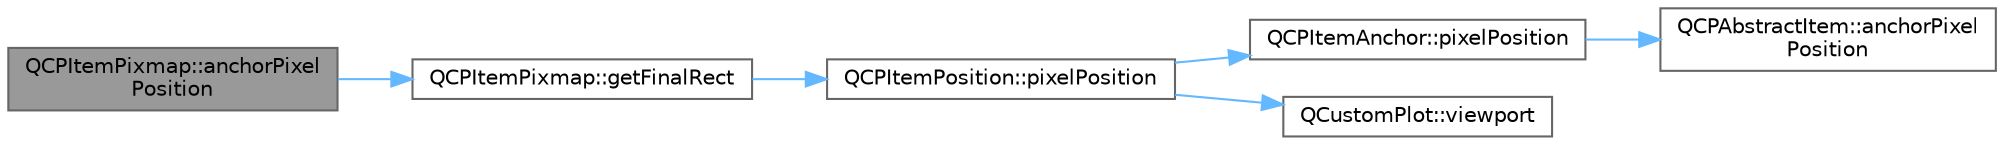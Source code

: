 digraph "QCPItemPixmap::anchorPixelPosition"
{
 // LATEX_PDF_SIZE
  bgcolor="transparent";
  edge [fontname=Helvetica,fontsize=10,labelfontname=Helvetica,labelfontsize=10];
  node [fontname=Helvetica,fontsize=10,shape=box,height=0.2,width=0.4];
  rankdir="LR";
  Node1 [label="QCPItemPixmap::anchorPixel\lPosition",height=0.2,width=0.4,color="gray40", fillcolor="grey60", style="filled", fontcolor="black",tooltip=" "];
  Node1 -> Node2 [color="steelblue1",style="solid"];
  Node2 [label="QCPItemPixmap::getFinalRect",height=0.2,width=0.4,color="grey40", fillcolor="white", style="filled",URL="$class_q_c_p_item_pixmap.html#a4e7d803e5093c457a109f8fae56677c2",tooltip=" "];
  Node2 -> Node3 [color="steelblue1",style="solid"];
  Node3 [label="QCPItemPosition::pixelPosition",height=0.2,width=0.4,color="grey40", fillcolor="white", style="filled",URL="$class_q_c_p_item_position.html#a8be9a4787635433edecc75164beb748d",tooltip=" "];
  Node3 -> Node4 [color="steelblue1",style="solid"];
  Node4 [label="QCPItemAnchor::pixelPosition",height=0.2,width=0.4,color="grey40", fillcolor="white", style="filled",URL="$class_q_c_p_item_anchor.html#a06dcfb7220d26eee93eef56ae66582cb",tooltip=" "];
  Node4 -> Node5 [color="steelblue1",style="solid"];
  Node5 [label="QCPAbstractItem::anchorPixel\lPosition",height=0.2,width=0.4,color="grey40", fillcolor="white", style="filled",URL="$class_q_c_p_abstract_item.html#ada5bad4e1196c4fc0d0d12328e24b8f2",tooltip=" "];
  Node3 -> Node6 [color="steelblue1",style="solid"];
  Node6 [label="QCustomPlot::viewport",height=0.2,width=0.4,color="grey40", fillcolor="white", style="filled",URL="$class_q_custom_plot.html#a19842409b18f556b256d05e97fffc670",tooltip=" "];
}
